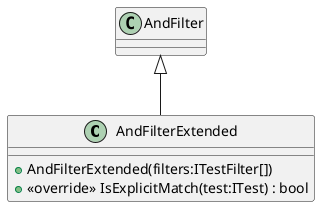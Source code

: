 @startuml
class AndFilterExtended {
    + AndFilterExtended(filters:ITestFilter[])
    + <<override>> IsExplicitMatch(test:ITest) : bool
}
AndFilter <|-- AndFilterExtended
@enduml
